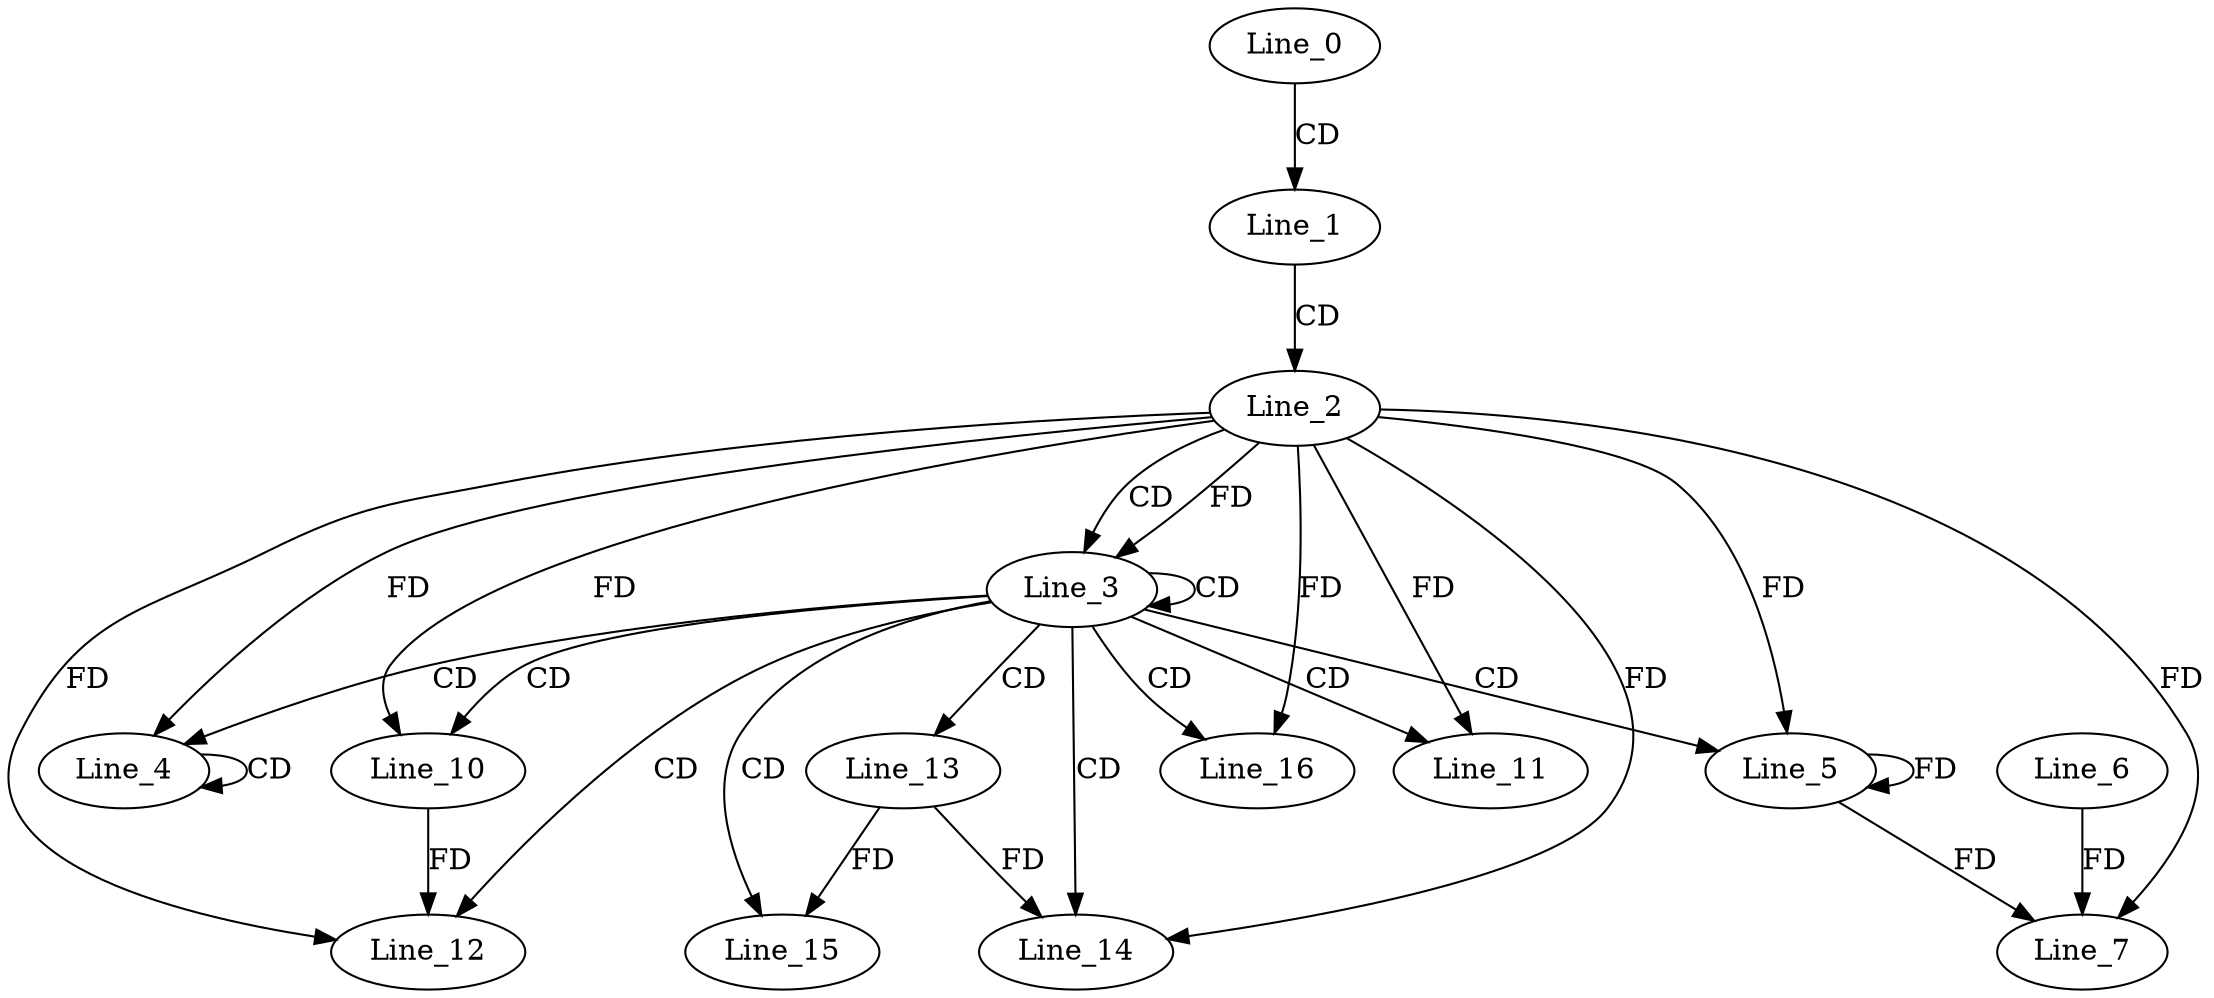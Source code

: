digraph G {
  Line_0;
  Line_1;
  Line_2;
  Line_3;
  Line_3;
  Line_4;
  Line_4;
  Line_5;
  Line_5;
  Line_7;
  Line_6;
  Line_10;
  Line_10;
  Line_11;
  Line_12;
  Line_13;
  Line_14;
  Line_15;
  Line_16;
  Line_0 -> Line_1 [ label="CD" ];
  Line_1 -> Line_2 [ label="CD" ];
  Line_2 -> Line_3 [ label="CD" ];
  Line_3 -> Line_3 [ label="CD" ];
  Line_2 -> Line_3 [ label="FD" ];
  Line_3 -> Line_4 [ label="CD" ];
  Line_4 -> Line_4 [ label="CD" ];
  Line_2 -> Line_4 [ label="FD" ];
  Line_3 -> Line_5 [ label="CD" ];
  Line_2 -> Line_5 [ label="FD" ];
  Line_5 -> Line_5 [ label="FD" ];
  Line_2 -> Line_7 [ label="FD" ];
  Line_6 -> Line_7 [ label="FD" ];
  Line_5 -> Line_7 [ label="FD" ];
  Line_3 -> Line_10 [ label="CD" ];
  Line_2 -> Line_10 [ label="FD" ];
  Line_3 -> Line_11 [ label="CD" ];
  Line_2 -> Line_11 [ label="FD" ];
  Line_3 -> Line_12 [ label="CD" ];
  Line_2 -> Line_12 [ label="FD" ];
  Line_10 -> Line_12 [ label="FD" ];
  Line_3 -> Line_13 [ label="CD" ];
  Line_3 -> Line_14 [ label="CD" ];
  Line_13 -> Line_14 [ label="FD" ];
  Line_2 -> Line_14 [ label="FD" ];
  Line_3 -> Line_15 [ label="CD" ];
  Line_13 -> Line_15 [ label="FD" ];
  Line_3 -> Line_16 [ label="CD" ];
  Line_2 -> Line_16 [ label="FD" ];
}
